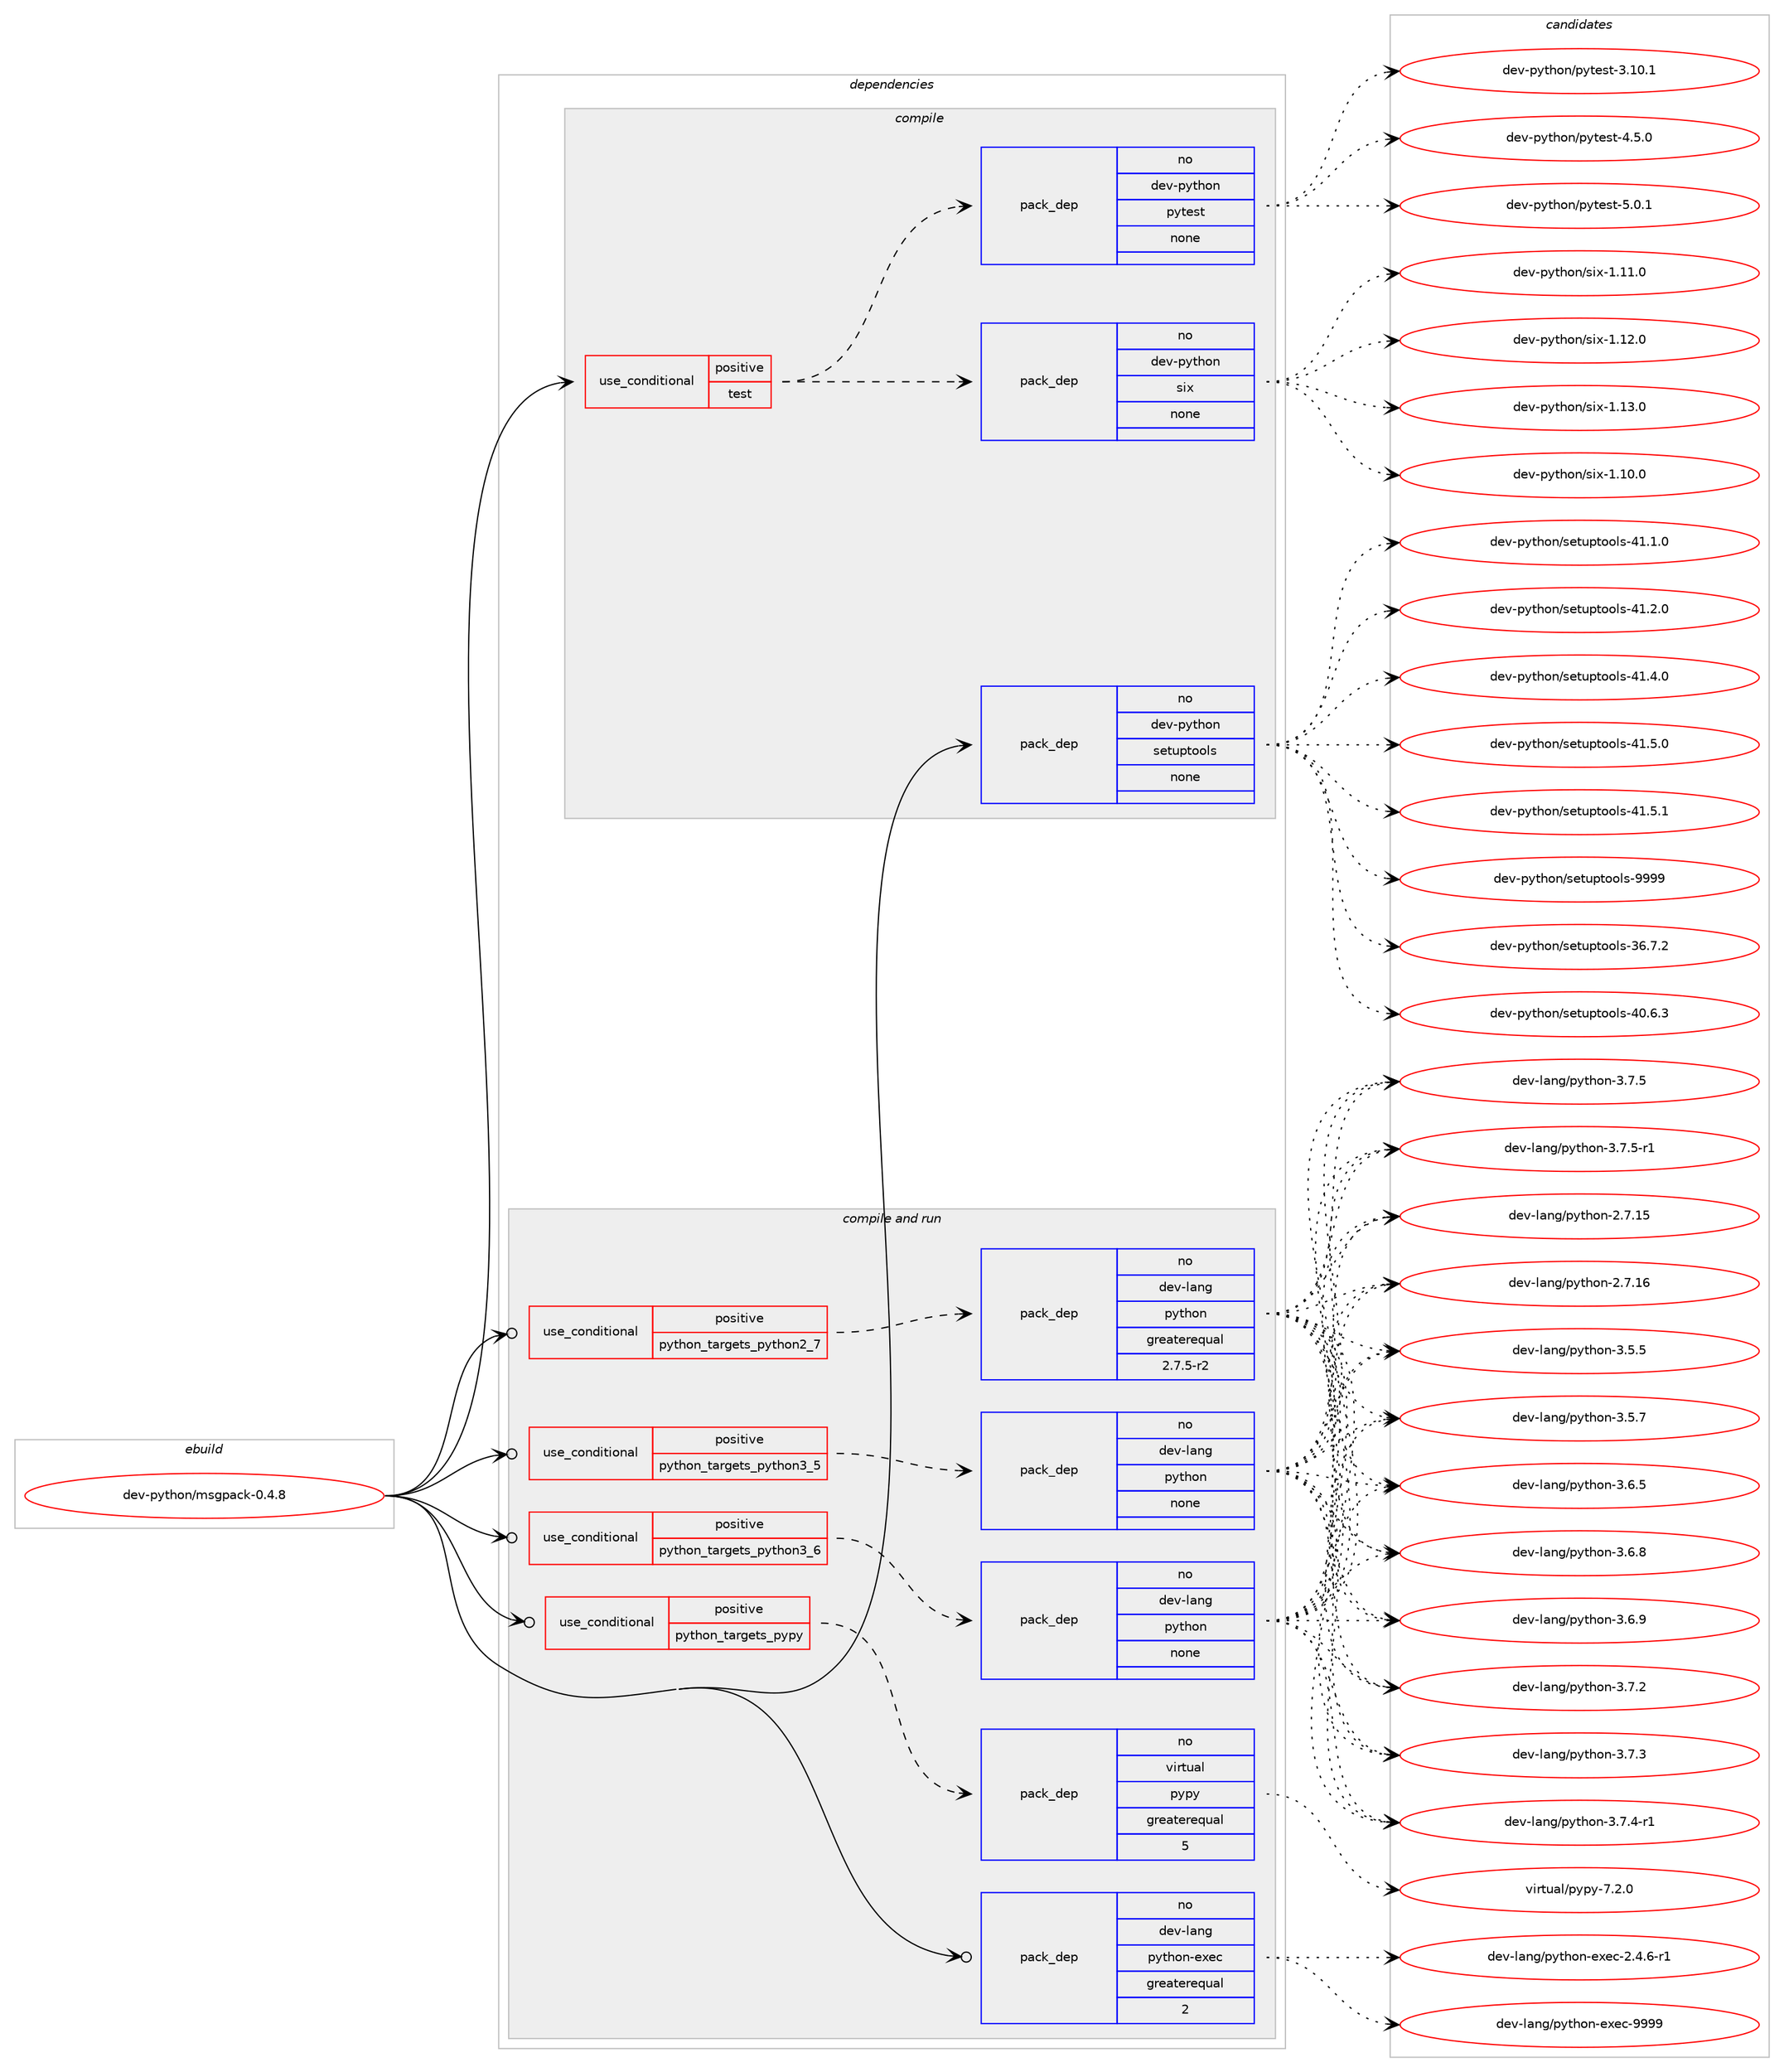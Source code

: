 digraph prolog {

# *************
# Graph options
# *************

newrank=true;
concentrate=true;
compound=true;
graph [rankdir=LR,fontname=Helvetica,fontsize=10,ranksep=1.5];#, ranksep=2.5, nodesep=0.2];
edge  [arrowhead=vee];
node  [fontname=Helvetica,fontsize=10];

# **********
# The ebuild
# **********

subgraph cluster_leftcol {
color=gray;
rank=same;
label=<<i>ebuild</i>>;
id [label="dev-python/msgpack-0.4.8", color=red, width=4, href="../dev-python/msgpack-0.4.8.svg"];
}

# ****************
# The dependencies
# ****************

subgraph cluster_midcol {
color=gray;
label=<<i>dependencies</i>>;
subgraph cluster_compile {
fillcolor="#eeeeee";
style=filled;
label=<<i>compile</i>>;
subgraph cond142705 {
dependency615220 [label=<<TABLE BORDER="0" CELLBORDER="1" CELLSPACING="0" CELLPADDING="4"><TR><TD ROWSPAN="3" CELLPADDING="10">use_conditional</TD></TR><TR><TD>positive</TD></TR><TR><TD>test</TD></TR></TABLE>>, shape=none, color=red];
subgraph pack460710 {
dependency615221 [label=<<TABLE BORDER="0" CELLBORDER="1" CELLSPACING="0" CELLPADDING="4" WIDTH="220"><TR><TD ROWSPAN="6" CELLPADDING="30">pack_dep</TD></TR><TR><TD WIDTH="110">no</TD></TR><TR><TD>dev-python</TD></TR><TR><TD>six</TD></TR><TR><TD>none</TD></TR><TR><TD></TD></TR></TABLE>>, shape=none, color=blue];
}
dependency615220:e -> dependency615221:w [weight=20,style="dashed",arrowhead="vee"];
subgraph pack460711 {
dependency615222 [label=<<TABLE BORDER="0" CELLBORDER="1" CELLSPACING="0" CELLPADDING="4" WIDTH="220"><TR><TD ROWSPAN="6" CELLPADDING="30">pack_dep</TD></TR><TR><TD WIDTH="110">no</TD></TR><TR><TD>dev-python</TD></TR><TR><TD>pytest</TD></TR><TR><TD>none</TD></TR><TR><TD></TD></TR></TABLE>>, shape=none, color=blue];
}
dependency615220:e -> dependency615222:w [weight=20,style="dashed",arrowhead="vee"];
}
id:e -> dependency615220:w [weight=20,style="solid",arrowhead="vee"];
subgraph pack460712 {
dependency615223 [label=<<TABLE BORDER="0" CELLBORDER="1" CELLSPACING="0" CELLPADDING="4" WIDTH="220"><TR><TD ROWSPAN="6" CELLPADDING="30">pack_dep</TD></TR><TR><TD WIDTH="110">no</TD></TR><TR><TD>dev-python</TD></TR><TR><TD>setuptools</TD></TR><TR><TD>none</TD></TR><TR><TD></TD></TR></TABLE>>, shape=none, color=blue];
}
id:e -> dependency615223:w [weight=20,style="solid",arrowhead="vee"];
}
subgraph cluster_compileandrun {
fillcolor="#eeeeee";
style=filled;
label=<<i>compile and run</i>>;
subgraph cond142706 {
dependency615224 [label=<<TABLE BORDER="0" CELLBORDER="1" CELLSPACING="0" CELLPADDING="4"><TR><TD ROWSPAN="3" CELLPADDING="10">use_conditional</TD></TR><TR><TD>positive</TD></TR><TR><TD>python_targets_pypy</TD></TR></TABLE>>, shape=none, color=red];
subgraph pack460713 {
dependency615225 [label=<<TABLE BORDER="0" CELLBORDER="1" CELLSPACING="0" CELLPADDING="4" WIDTH="220"><TR><TD ROWSPAN="6" CELLPADDING="30">pack_dep</TD></TR><TR><TD WIDTH="110">no</TD></TR><TR><TD>virtual</TD></TR><TR><TD>pypy</TD></TR><TR><TD>greaterequal</TD></TR><TR><TD>5</TD></TR></TABLE>>, shape=none, color=blue];
}
dependency615224:e -> dependency615225:w [weight=20,style="dashed",arrowhead="vee"];
}
id:e -> dependency615224:w [weight=20,style="solid",arrowhead="odotvee"];
subgraph cond142707 {
dependency615226 [label=<<TABLE BORDER="0" CELLBORDER="1" CELLSPACING="0" CELLPADDING="4"><TR><TD ROWSPAN="3" CELLPADDING="10">use_conditional</TD></TR><TR><TD>positive</TD></TR><TR><TD>python_targets_python2_7</TD></TR></TABLE>>, shape=none, color=red];
subgraph pack460714 {
dependency615227 [label=<<TABLE BORDER="0" CELLBORDER="1" CELLSPACING="0" CELLPADDING="4" WIDTH="220"><TR><TD ROWSPAN="6" CELLPADDING="30">pack_dep</TD></TR><TR><TD WIDTH="110">no</TD></TR><TR><TD>dev-lang</TD></TR><TR><TD>python</TD></TR><TR><TD>greaterequal</TD></TR><TR><TD>2.7.5-r2</TD></TR></TABLE>>, shape=none, color=blue];
}
dependency615226:e -> dependency615227:w [weight=20,style="dashed",arrowhead="vee"];
}
id:e -> dependency615226:w [weight=20,style="solid",arrowhead="odotvee"];
subgraph cond142708 {
dependency615228 [label=<<TABLE BORDER="0" CELLBORDER="1" CELLSPACING="0" CELLPADDING="4"><TR><TD ROWSPAN="3" CELLPADDING="10">use_conditional</TD></TR><TR><TD>positive</TD></TR><TR><TD>python_targets_python3_5</TD></TR></TABLE>>, shape=none, color=red];
subgraph pack460715 {
dependency615229 [label=<<TABLE BORDER="0" CELLBORDER="1" CELLSPACING="0" CELLPADDING="4" WIDTH="220"><TR><TD ROWSPAN="6" CELLPADDING="30">pack_dep</TD></TR><TR><TD WIDTH="110">no</TD></TR><TR><TD>dev-lang</TD></TR><TR><TD>python</TD></TR><TR><TD>none</TD></TR><TR><TD></TD></TR></TABLE>>, shape=none, color=blue];
}
dependency615228:e -> dependency615229:w [weight=20,style="dashed",arrowhead="vee"];
}
id:e -> dependency615228:w [weight=20,style="solid",arrowhead="odotvee"];
subgraph cond142709 {
dependency615230 [label=<<TABLE BORDER="0" CELLBORDER="1" CELLSPACING="0" CELLPADDING="4"><TR><TD ROWSPAN="3" CELLPADDING="10">use_conditional</TD></TR><TR><TD>positive</TD></TR><TR><TD>python_targets_python3_6</TD></TR></TABLE>>, shape=none, color=red];
subgraph pack460716 {
dependency615231 [label=<<TABLE BORDER="0" CELLBORDER="1" CELLSPACING="0" CELLPADDING="4" WIDTH="220"><TR><TD ROWSPAN="6" CELLPADDING="30">pack_dep</TD></TR><TR><TD WIDTH="110">no</TD></TR><TR><TD>dev-lang</TD></TR><TR><TD>python</TD></TR><TR><TD>none</TD></TR><TR><TD></TD></TR></TABLE>>, shape=none, color=blue];
}
dependency615230:e -> dependency615231:w [weight=20,style="dashed",arrowhead="vee"];
}
id:e -> dependency615230:w [weight=20,style="solid",arrowhead="odotvee"];
subgraph pack460717 {
dependency615232 [label=<<TABLE BORDER="0" CELLBORDER="1" CELLSPACING="0" CELLPADDING="4" WIDTH="220"><TR><TD ROWSPAN="6" CELLPADDING="30">pack_dep</TD></TR><TR><TD WIDTH="110">no</TD></TR><TR><TD>dev-lang</TD></TR><TR><TD>python-exec</TD></TR><TR><TD>greaterequal</TD></TR><TR><TD>2</TD></TR></TABLE>>, shape=none, color=blue];
}
id:e -> dependency615232:w [weight=20,style="solid",arrowhead="odotvee"];
}
subgraph cluster_run {
fillcolor="#eeeeee";
style=filled;
label=<<i>run</i>>;
}
}

# **************
# The candidates
# **************

subgraph cluster_choices {
rank=same;
color=gray;
label=<<i>candidates</i>>;

subgraph choice460710 {
color=black;
nodesep=1;
choice100101118451121211161041111104711510512045494649484648 [label="dev-python/six-1.10.0", color=red, width=4,href="../dev-python/six-1.10.0.svg"];
choice100101118451121211161041111104711510512045494649494648 [label="dev-python/six-1.11.0", color=red, width=4,href="../dev-python/six-1.11.0.svg"];
choice100101118451121211161041111104711510512045494649504648 [label="dev-python/six-1.12.0", color=red, width=4,href="../dev-python/six-1.12.0.svg"];
choice100101118451121211161041111104711510512045494649514648 [label="dev-python/six-1.13.0", color=red, width=4,href="../dev-python/six-1.13.0.svg"];
dependency615221:e -> choice100101118451121211161041111104711510512045494649484648:w [style=dotted,weight="100"];
dependency615221:e -> choice100101118451121211161041111104711510512045494649494648:w [style=dotted,weight="100"];
dependency615221:e -> choice100101118451121211161041111104711510512045494649504648:w [style=dotted,weight="100"];
dependency615221:e -> choice100101118451121211161041111104711510512045494649514648:w [style=dotted,weight="100"];
}
subgraph choice460711 {
color=black;
nodesep=1;
choice100101118451121211161041111104711212111610111511645514649484649 [label="dev-python/pytest-3.10.1", color=red, width=4,href="../dev-python/pytest-3.10.1.svg"];
choice1001011184511212111610411111047112121116101115116455246534648 [label="dev-python/pytest-4.5.0", color=red, width=4,href="../dev-python/pytest-4.5.0.svg"];
choice1001011184511212111610411111047112121116101115116455346484649 [label="dev-python/pytest-5.0.1", color=red, width=4,href="../dev-python/pytest-5.0.1.svg"];
dependency615222:e -> choice100101118451121211161041111104711212111610111511645514649484649:w [style=dotted,weight="100"];
dependency615222:e -> choice1001011184511212111610411111047112121116101115116455246534648:w [style=dotted,weight="100"];
dependency615222:e -> choice1001011184511212111610411111047112121116101115116455346484649:w [style=dotted,weight="100"];
}
subgraph choice460712 {
color=black;
nodesep=1;
choice100101118451121211161041111104711510111611711211611111110811545515446554650 [label="dev-python/setuptools-36.7.2", color=red, width=4,href="../dev-python/setuptools-36.7.2.svg"];
choice100101118451121211161041111104711510111611711211611111110811545524846544651 [label="dev-python/setuptools-40.6.3", color=red, width=4,href="../dev-python/setuptools-40.6.3.svg"];
choice100101118451121211161041111104711510111611711211611111110811545524946494648 [label="dev-python/setuptools-41.1.0", color=red, width=4,href="../dev-python/setuptools-41.1.0.svg"];
choice100101118451121211161041111104711510111611711211611111110811545524946504648 [label="dev-python/setuptools-41.2.0", color=red, width=4,href="../dev-python/setuptools-41.2.0.svg"];
choice100101118451121211161041111104711510111611711211611111110811545524946524648 [label="dev-python/setuptools-41.4.0", color=red, width=4,href="../dev-python/setuptools-41.4.0.svg"];
choice100101118451121211161041111104711510111611711211611111110811545524946534648 [label="dev-python/setuptools-41.5.0", color=red, width=4,href="../dev-python/setuptools-41.5.0.svg"];
choice100101118451121211161041111104711510111611711211611111110811545524946534649 [label="dev-python/setuptools-41.5.1", color=red, width=4,href="../dev-python/setuptools-41.5.1.svg"];
choice10010111845112121116104111110471151011161171121161111111081154557575757 [label="dev-python/setuptools-9999", color=red, width=4,href="../dev-python/setuptools-9999.svg"];
dependency615223:e -> choice100101118451121211161041111104711510111611711211611111110811545515446554650:w [style=dotted,weight="100"];
dependency615223:e -> choice100101118451121211161041111104711510111611711211611111110811545524846544651:w [style=dotted,weight="100"];
dependency615223:e -> choice100101118451121211161041111104711510111611711211611111110811545524946494648:w [style=dotted,weight="100"];
dependency615223:e -> choice100101118451121211161041111104711510111611711211611111110811545524946504648:w [style=dotted,weight="100"];
dependency615223:e -> choice100101118451121211161041111104711510111611711211611111110811545524946524648:w [style=dotted,weight="100"];
dependency615223:e -> choice100101118451121211161041111104711510111611711211611111110811545524946534648:w [style=dotted,weight="100"];
dependency615223:e -> choice100101118451121211161041111104711510111611711211611111110811545524946534649:w [style=dotted,weight="100"];
dependency615223:e -> choice10010111845112121116104111110471151011161171121161111111081154557575757:w [style=dotted,weight="100"];
}
subgraph choice460713 {
color=black;
nodesep=1;
choice1181051141161179710847112121112121455546504648 [label="virtual/pypy-7.2.0", color=red, width=4,href="../virtual/pypy-7.2.0.svg"];
dependency615225:e -> choice1181051141161179710847112121112121455546504648:w [style=dotted,weight="100"];
}
subgraph choice460714 {
color=black;
nodesep=1;
choice10010111845108971101034711212111610411111045504655464953 [label="dev-lang/python-2.7.15", color=red, width=4,href="../dev-lang/python-2.7.15.svg"];
choice10010111845108971101034711212111610411111045504655464954 [label="dev-lang/python-2.7.16", color=red, width=4,href="../dev-lang/python-2.7.16.svg"];
choice100101118451089711010347112121116104111110455146534653 [label="dev-lang/python-3.5.5", color=red, width=4,href="../dev-lang/python-3.5.5.svg"];
choice100101118451089711010347112121116104111110455146534655 [label="dev-lang/python-3.5.7", color=red, width=4,href="../dev-lang/python-3.5.7.svg"];
choice100101118451089711010347112121116104111110455146544653 [label="dev-lang/python-3.6.5", color=red, width=4,href="../dev-lang/python-3.6.5.svg"];
choice100101118451089711010347112121116104111110455146544656 [label="dev-lang/python-3.6.8", color=red, width=4,href="../dev-lang/python-3.6.8.svg"];
choice100101118451089711010347112121116104111110455146544657 [label="dev-lang/python-3.6.9", color=red, width=4,href="../dev-lang/python-3.6.9.svg"];
choice100101118451089711010347112121116104111110455146554650 [label="dev-lang/python-3.7.2", color=red, width=4,href="../dev-lang/python-3.7.2.svg"];
choice100101118451089711010347112121116104111110455146554651 [label="dev-lang/python-3.7.3", color=red, width=4,href="../dev-lang/python-3.7.3.svg"];
choice1001011184510897110103471121211161041111104551465546524511449 [label="dev-lang/python-3.7.4-r1", color=red, width=4,href="../dev-lang/python-3.7.4-r1.svg"];
choice100101118451089711010347112121116104111110455146554653 [label="dev-lang/python-3.7.5", color=red, width=4,href="../dev-lang/python-3.7.5.svg"];
choice1001011184510897110103471121211161041111104551465546534511449 [label="dev-lang/python-3.7.5-r1", color=red, width=4,href="../dev-lang/python-3.7.5-r1.svg"];
dependency615227:e -> choice10010111845108971101034711212111610411111045504655464953:w [style=dotted,weight="100"];
dependency615227:e -> choice10010111845108971101034711212111610411111045504655464954:w [style=dotted,weight="100"];
dependency615227:e -> choice100101118451089711010347112121116104111110455146534653:w [style=dotted,weight="100"];
dependency615227:e -> choice100101118451089711010347112121116104111110455146534655:w [style=dotted,weight="100"];
dependency615227:e -> choice100101118451089711010347112121116104111110455146544653:w [style=dotted,weight="100"];
dependency615227:e -> choice100101118451089711010347112121116104111110455146544656:w [style=dotted,weight="100"];
dependency615227:e -> choice100101118451089711010347112121116104111110455146544657:w [style=dotted,weight="100"];
dependency615227:e -> choice100101118451089711010347112121116104111110455146554650:w [style=dotted,weight="100"];
dependency615227:e -> choice100101118451089711010347112121116104111110455146554651:w [style=dotted,weight="100"];
dependency615227:e -> choice1001011184510897110103471121211161041111104551465546524511449:w [style=dotted,weight="100"];
dependency615227:e -> choice100101118451089711010347112121116104111110455146554653:w [style=dotted,weight="100"];
dependency615227:e -> choice1001011184510897110103471121211161041111104551465546534511449:w [style=dotted,weight="100"];
}
subgraph choice460715 {
color=black;
nodesep=1;
choice10010111845108971101034711212111610411111045504655464953 [label="dev-lang/python-2.7.15", color=red, width=4,href="../dev-lang/python-2.7.15.svg"];
choice10010111845108971101034711212111610411111045504655464954 [label="dev-lang/python-2.7.16", color=red, width=4,href="../dev-lang/python-2.7.16.svg"];
choice100101118451089711010347112121116104111110455146534653 [label="dev-lang/python-3.5.5", color=red, width=4,href="../dev-lang/python-3.5.5.svg"];
choice100101118451089711010347112121116104111110455146534655 [label="dev-lang/python-3.5.7", color=red, width=4,href="../dev-lang/python-3.5.7.svg"];
choice100101118451089711010347112121116104111110455146544653 [label="dev-lang/python-3.6.5", color=red, width=4,href="../dev-lang/python-3.6.5.svg"];
choice100101118451089711010347112121116104111110455146544656 [label="dev-lang/python-3.6.8", color=red, width=4,href="../dev-lang/python-3.6.8.svg"];
choice100101118451089711010347112121116104111110455146544657 [label="dev-lang/python-3.6.9", color=red, width=4,href="../dev-lang/python-3.6.9.svg"];
choice100101118451089711010347112121116104111110455146554650 [label="dev-lang/python-3.7.2", color=red, width=4,href="../dev-lang/python-3.7.2.svg"];
choice100101118451089711010347112121116104111110455146554651 [label="dev-lang/python-3.7.3", color=red, width=4,href="../dev-lang/python-3.7.3.svg"];
choice1001011184510897110103471121211161041111104551465546524511449 [label="dev-lang/python-3.7.4-r1", color=red, width=4,href="../dev-lang/python-3.7.4-r1.svg"];
choice100101118451089711010347112121116104111110455146554653 [label="dev-lang/python-3.7.5", color=red, width=4,href="../dev-lang/python-3.7.5.svg"];
choice1001011184510897110103471121211161041111104551465546534511449 [label="dev-lang/python-3.7.5-r1", color=red, width=4,href="../dev-lang/python-3.7.5-r1.svg"];
dependency615229:e -> choice10010111845108971101034711212111610411111045504655464953:w [style=dotted,weight="100"];
dependency615229:e -> choice10010111845108971101034711212111610411111045504655464954:w [style=dotted,weight="100"];
dependency615229:e -> choice100101118451089711010347112121116104111110455146534653:w [style=dotted,weight="100"];
dependency615229:e -> choice100101118451089711010347112121116104111110455146534655:w [style=dotted,weight="100"];
dependency615229:e -> choice100101118451089711010347112121116104111110455146544653:w [style=dotted,weight="100"];
dependency615229:e -> choice100101118451089711010347112121116104111110455146544656:w [style=dotted,weight="100"];
dependency615229:e -> choice100101118451089711010347112121116104111110455146544657:w [style=dotted,weight="100"];
dependency615229:e -> choice100101118451089711010347112121116104111110455146554650:w [style=dotted,weight="100"];
dependency615229:e -> choice100101118451089711010347112121116104111110455146554651:w [style=dotted,weight="100"];
dependency615229:e -> choice1001011184510897110103471121211161041111104551465546524511449:w [style=dotted,weight="100"];
dependency615229:e -> choice100101118451089711010347112121116104111110455146554653:w [style=dotted,weight="100"];
dependency615229:e -> choice1001011184510897110103471121211161041111104551465546534511449:w [style=dotted,weight="100"];
}
subgraph choice460716 {
color=black;
nodesep=1;
choice10010111845108971101034711212111610411111045504655464953 [label="dev-lang/python-2.7.15", color=red, width=4,href="../dev-lang/python-2.7.15.svg"];
choice10010111845108971101034711212111610411111045504655464954 [label="dev-lang/python-2.7.16", color=red, width=4,href="../dev-lang/python-2.7.16.svg"];
choice100101118451089711010347112121116104111110455146534653 [label="dev-lang/python-3.5.5", color=red, width=4,href="../dev-lang/python-3.5.5.svg"];
choice100101118451089711010347112121116104111110455146534655 [label="dev-lang/python-3.5.7", color=red, width=4,href="../dev-lang/python-3.5.7.svg"];
choice100101118451089711010347112121116104111110455146544653 [label="dev-lang/python-3.6.5", color=red, width=4,href="../dev-lang/python-3.6.5.svg"];
choice100101118451089711010347112121116104111110455146544656 [label="dev-lang/python-3.6.8", color=red, width=4,href="../dev-lang/python-3.6.8.svg"];
choice100101118451089711010347112121116104111110455146544657 [label="dev-lang/python-3.6.9", color=red, width=4,href="../dev-lang/python-3.6.9.svg"];
choice100101118451089711010347112121116104111110455146554650 [label="dev-lang/python-3.7.2", color=red, width=4,href="../dev-lang/python-3.7.2.svg"];
choice100101118451089711010347112121116104111110455146554651 [label="dev-lang/python-3.7.3", color=red, width=4,href="../dev-lang/python-3.7.3.svg"];
choice1001011184510897110103471121211161041111104551465546524511449 [label="dev-lang/python-3.7.4-r1", color=red, width=4,href="../dev-lang/python-3.7.4-r1.svg"];
choice100101118451089711010347112121116104111110455146554653 [label="dev-lang/python-3.7.5", color=red, width=4,href="../dev-lang/python-3.7.5.svg"];
choice1001011184510897110103471121211161041111104551465546534511449 [label="dev-lang/python-3.7.5-r1", color=red, width=4,href="../dev-lang/python-3.7.5-r1.svg"];
dependency615231:e -> choice10010111845108971101034711212111610411111045504655464953:w [style=dotted,weight="100"];
dependency615231:e -> choice10010111845108971101034711212111610411111045504655464954:w [style=dotted,weight="100"];
dependency615231:e -> choice100101118451089711010347112121116104111110455146534653:w [style=dotted,weight="100"];
dependency615231:e -> choice100101118451089711010347112121116104111110455146534655:w [style=dotted,weight="100"];
dependency615231:e -> choice100101118451089711010347112121116104111110455146544653:w [style=dotted,weight="100"];
dependency615231:e -> choice100101118451089711010347112121116104111110455146544656:w [style=dotted,weight="100"];
dependency615231:e -> choice100101118451089711010347112121116104111110455146544657:w [style=dotted,weight="100"];
dependency615231:e -> choice100101118451089711010347112121116104111110455146554650:w [style=dotted,weight="100"];
dependency615231:e -> choice100101118451089711010347112121116104111110455146554651:w [style=dotted,weight="100"];
dependency615231:e -> choice1001011184510897110103471121211161041111104551465546524511449:w [style=dotted,weight="100"];
dependency615231:e -> choice100101118451089711010347112121116104111110455146554653:w [style=dotted,weight="100"];
dependency615231:e -> choice1001011184510897110103471121211161041111104551465546534511449:w [style=dotted,weight="100"];
}
subgraph choice460717 {
color=black;
nodesep=1;
choice10010111845108971101034711212111610411111045101120101994550465246544511449 [label="dev-lang/python-exec-2.4.6-r1", color=red, width=4,href="../dev-lang/python-exec-2.4.6-r1.svg"];
choice10010111845108971101034711212111610411111045101120101994557575757 [label="dev-lang/python-exec-9999", color=red, width=4,href="../dev-lang/python-exec-9999.svg"];
dependency615232:e -> choice10010111845108971101034711212111610411111045101120101994550465246544511449:w [style=dotted,weight="100"];
dependency615232:e -> choice10010111845108971101034711212111610411111045101120101994557575757:w [style=dotted,weight="100"];
}
}

}
